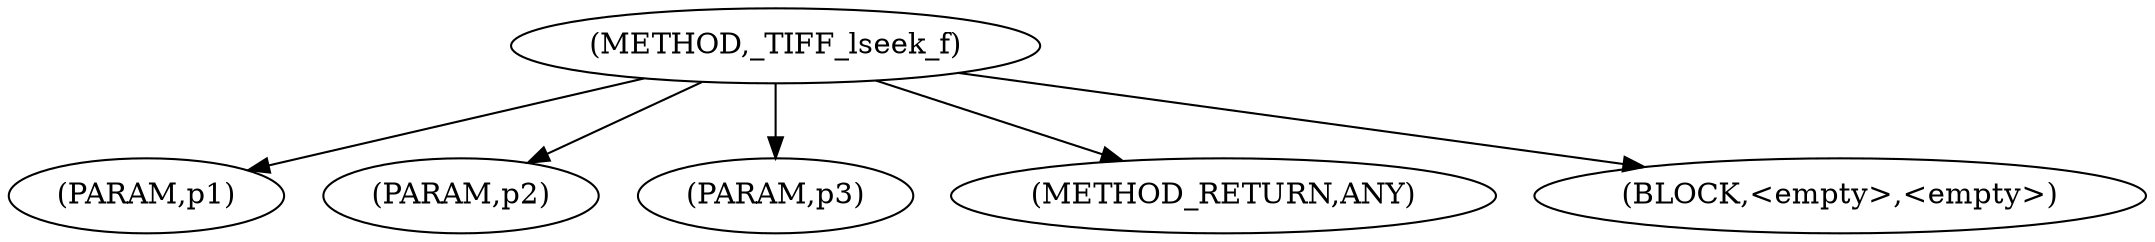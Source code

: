 digraph "_TIFF_lseek_f" {  
"100257" [label = <(METHOD,_TIFF_lseek_f)> ]
"100258" [label = <(PARAM,p1)> ]
"100259" [label = <(PARAM,p2)> ]
"100260" [label = <(PARAM,p3)> ]
"100261" [label = <(METHOD_RETURN,ANY)> ]
"100262" [label = <(BLOCK,&lt;empty&gt;,&lt;empty&gt;)> ]
  "100257" -> "100261" 
  "100257" -> "100258" 
  "100257" -> "100262" 
  "100257" -> "100259" 
  "100257" -> "100260" 
}
